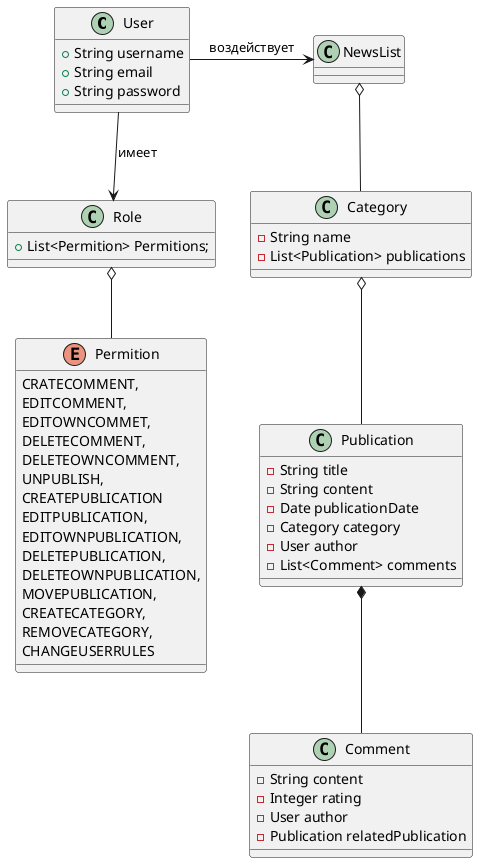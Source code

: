 @startuml class_diagram
class User {
  +String username
  +String email
  +String password
  
}
class Role {
+List<Permition> Permitions;
}
class Publication {
  -String title
  -String content
  -Date publicationDate
  -Category category
  -User author
  -List<Comment> comments
}
class Category {
  -String name
  -List<Publication> publications
}
class Comment {
  -String content
  -Integer rating
  -User author
  -Publication relatedPublication
}
class NewsList {
 
}
enum Permition{
  CRATECOMMENT,
  EDITCOMMENT,
  EDITOWNCOMMET,
  DELETECOMMENT,
  DELETEOWNCOMMENT,
  UNPUBLISH,
  CREATEPUBLICATION
  EDITPUBLICATION,
  EDITOWNPUBLICATION,
  DELETEPUBLICATION,
  DELETEOWNPUBLICATION,
  MOVEPUBLICATION,
  CREATECATEGORY,
  REMOVECATEGORY,
  CHANGEUSERRULES
}
Category o-- Publication
Publication *-- Comment
Role o-- Permition
NewsList o-- Category
User -down-> Role : имеет
User -right-> NewsList: воздействует
@enduml